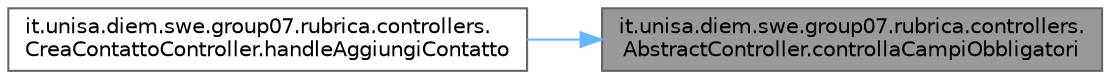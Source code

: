 digraph "it.unisa.diem.swe.group07.rubrica.controllers.AbstractController.controllaCampiObbligatori"
{
 // LATEX_PDF_SIZE
  bgcolor="transparent";
  edge [fontname=Helvetica,fontsize=10,labelfontname=Helvetica,labelfontsize=10];
  node [fontname=Helvetica,fontsize=10,shape=box,height=0.2,width=0.4];
  rankdir="RL";
  Node1 [id="Node000001",label="it.unisa.diem.swe.group07.rubrica.controllers.\lAbstractController.controllaCampiObbligatori",height=0.2,width=0.4,color="gray40", fillcolor="grey60", style="filled", fontcolor="black",tooltip="metodo verificare che almeno un TextField tra nome e cognome è stato riempito dall'utente."];
  Node1 -> Node2 [id="edge2_Node000001_Node000002",dir="back",color="steelblue1",style="solid",tooltip=" "];
  Node2 [id="Node000002",label="it.unisa.diem.swe.group07.rubrica.controllers.\lCreaContattoController.handleAggiungiContatto",height=0.2,width=0.4,color="grey40", fillcolor="white", style="filled",URL="$classit_1_1unisa_1_1diem_1_1swe_1_1group07_1_1rubrica_1_1controllers_1_1_crea_contatto_controller.html#a16d9eaa6b2dcf48fa2e33e168a17e0c2",tooltip="Il metodo preleva i valori dai Text Field, crea un contatto temporaneo e, se i valori inseriti dall'u..."];
}
